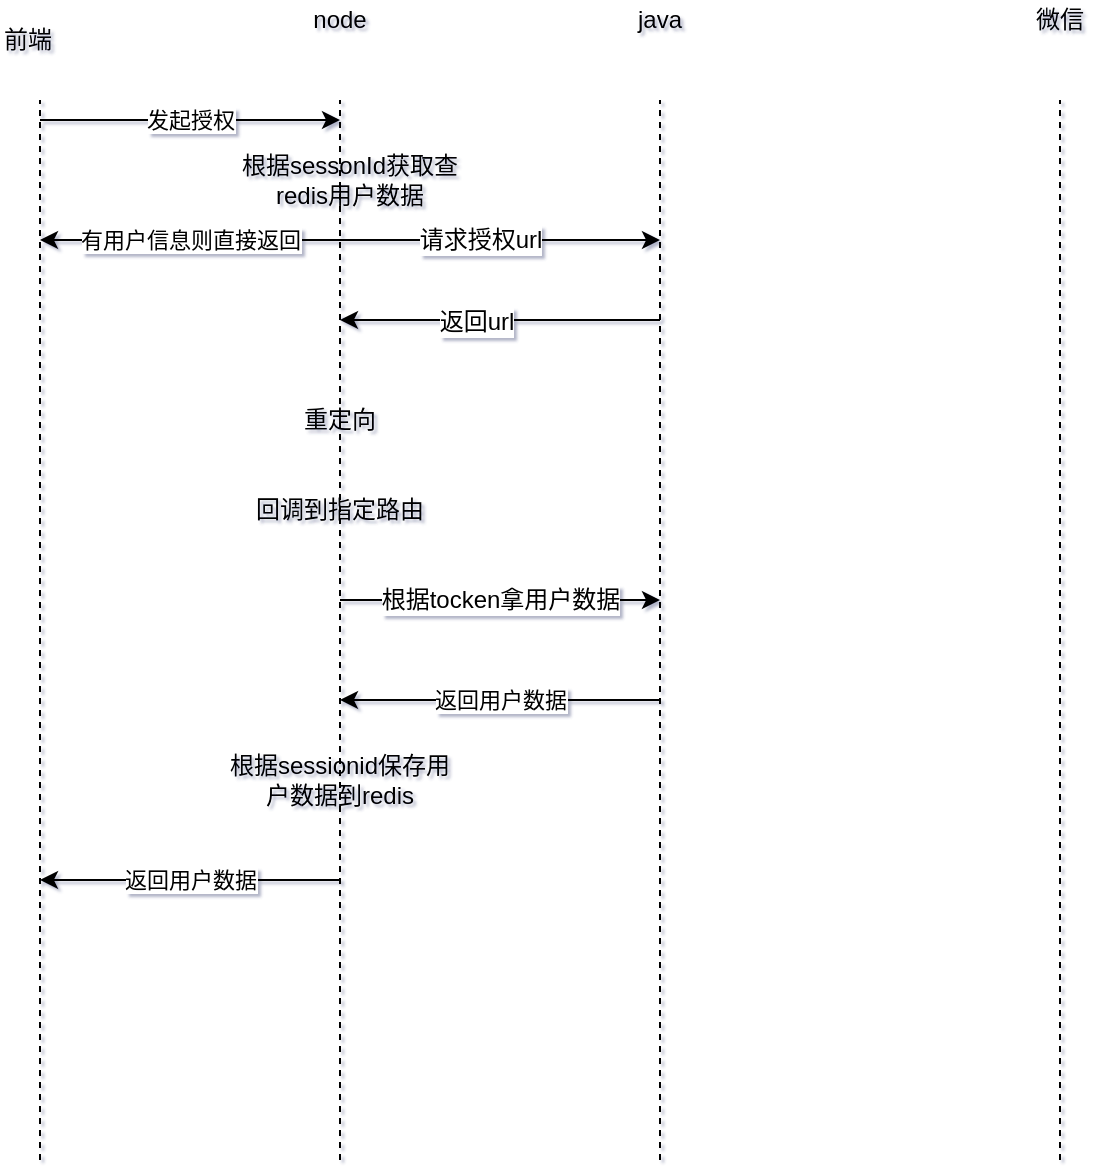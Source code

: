 <mxfile version="11.2.5" type="github" pages="1"><diagram id="wIfdWloKgq8y6SC2aOEx" name="第 1 页"><mxGraphModel dx="971" dy="612" grid="1" gridSize="10" guides="1" tooltips="1" connect="1" arrows="1" fold="1" page="1" pageScale="1" pageWidth="827" pageHeight="1169" background="#ffffff" math="0" shadow="1"><root><mxCell id="0"/><mxCell id="1" parent="0"/><mxCell id="MqMEeQIGeXdiOwEbMDZg-1" value="" style="endArrow=none;dashed=1;html=1;" edge="1" parent="1"><mxGeometry width="50" height="50" relative="1" as="geometry"><mxPoint x="170" y="610" as="sourcePoint"/><mxPoint x="170" y="80" as="targetPoint"/></mxGeometry></mxCell><mxCell id="MqMEeQIGeXdiOwEbMDZg-2" value="" style="endArrow=none;dashed=1;html=1;" edge="1" parent="1"><mxGeometry width="50" height="50" relative="1" as="geometry"><mxPoint x="320" y="610" as="sourcePoint"/><mxPoint x="320" y="80" as="targetPoint"/></mxGeometry></mxCell><mxCell id="MqMEeQIGeXdiOwEbMDZg-3" value="" style="endArrow=none;dashed=1;html=1;" edge="1" parent="1"><mxGeometry width="50" height="50" relative="1" as="geometry"><mxPoint x="480" y="610" as="sourcePoint"/><mxPoint x="480" y="80" as="targetPoint"/></mxGeometry></mxCell><mxCell id="MqMEeQIGeXdiOwEbMDZg-4" value="" style="endArrow=none;dashed=1;html=1;" edge="1" parent="1"><mxGeometry width="50" height="50" relative="1" as="geometry"><mxPoint x="680" y="610" as="sourcePoint"/><mxPoint x="680" y="80" as="targetPoint"/></mxGeometry></mxCell><mxCell id="MqMEeQIGeXdiOwEbMDZg-5" value="前端" style="text;html=1;resizable=0;points=[];autosize=1;align=left;verticalAlign=top;spacingTop=-4;" vertex="1" parent="1"><mxGeometry x="150" y="40" width="40" height="20" as="geometry"/></mxCell><mxCell id="MqMEeQIGeXdiOwEbMDZg-6" value="java" style="text;html=1;strokeColor=none;fillColor=none;align=center;verticalAlign=middle;whiteSpace=wrap;rounded=0;" vertex="1" parent="1"><mxGeometry x="460" y="30" width="40" height="20" as="geometry"/></mxCell><mxCell id="MqMEeQIGeXdiOwEbMDZg-7" value="node" style="text;html=1;strokeColor=none;fillColor=none;align=center;verticalAlign=middle;whiteSpace=wrap;rounded=0;" vertex="1" parent="1"><mxGeometry x="300" y="30" width="40" height="20" as="geometry"/></mxCell><mxCell id="MqMEeQIGeXdiOwEbMDZg-9" value="微信" style="text;html=1;strokeColor=none;fillColor=none;align=center;verticalAlign=middle;whiteSpace=wrap;rounded=0;" vertex="1" parent="1"><mxGeometry x="660" y="30" width="40" height="20" as="geometry"/></mxCell><mxCell id="MqMEeQIGeXdiOwEbMDZg-11" value="发起授权" style="endArrow=classic;html=1;" edge="1" parent="1"><mxGeometry width="50" height="50" relative="1" as="geometry"><mxPoint x="170" y="90" as="sourcePoint"/><mxPoint x="320" y="90" as="targetPoint"/></mxGeometry></mxCell><mxCell id="MqMEeQIGeXdiOwEbMDZg-12" value="有用户信息则直接返回" style="endArrow=classic;html=1;" edge="1" parent="1"><mxGeometry width="50" height="50" relative="1" as="geometry"><mxPoint x="320" y="150" as="sourcePoint"/><mxPoint x="170" y="150" as="targetPoint"/></mxGeometry></mxCell><mxCell id="MqMEeQIGeXdiOwEbMDZg-13" value="" style="endArrow=classic;html=1;" edge="1" parent="1"><mxGeometry width="50" height="50" relative="1" as="geometry"><mxPoint x="320" y="150" as="sourcePoint"/><mxPoint x="480" y="150" as="targetPoint"/></mxGeometry></mxCell><mxCell id="MqMEeQIGeXdiOwEbMDZg-15" value="请求授权url" style="text;html=1;resizable=0;points=[];align=center;verticalAlign=middle;labelBackgroundColor=#ffffff;" vertex="1" connectable="0" parent="MqMEeQIGeXdiOwEbMDZg-13"><mxGeometry x="0.375" relative="1" as="geometry"><mxPoint x="-40" as="offset"/></mxGeometry></mxCell><mxCell id="MqMEeQIGeXdiOwEbMDZg-14" value="根据sessonId获取查redis用户数据" style="text;html=1;strokeColor=none;fillColor=none;align=center;verticalAlign=middle;whiteSpace=wrap;rounded=0;" vertex="1" parent="1"><mxGeometry x="260" y="110" width="130" height="20" as="geometry"/></mxCell><mxCell id="MqMEeQIGeXdiOwEbMDZg-16" value="" style="endArrow=classic;html=1;" edge="1" parent="1"><mxGeometry width="50" height="50" relative="1" as="geometry"><mxPoint x="480" y="190" as="sourcePoint"/><mxPoint x="320" y="190" as="targetPoint"/></mxGeometry></mxCell><mxCell id="MqMEeQIGeXdiOwEbMDZg-17" value="返回url" style="text;html=1;resizable=0;points=[];align=center;verticalAlign=middle;labelBackgroundColor=#ffffff;" vertex="1" connectable="0" parent="MqMEeQIGeXdiOwEbMDZg-16"><mxGeometry x="0.15" y="1" relative="1" as="geometry"><mxPoint as="offset"/></mxGeometry></mxCell><mxCell id="MqMEeQIGeXdiOwEbMDZg-18" value="重定向" style="text;html=1;strokeColor=none;fillColor=none;align=center;verticalAlign=middle;whiteSpace=wrap;rounded=0;" vertex="1" parent="1"><mxGeometry x="300" y="230" width="40" height="20" as="geometry"/></mxCell><mxCell id="MqMEeQIGeXdiOwEbMDZg-21" value="回调到指定路由" style="text;html=1;strokeColor=none;fillColor=none;align=center;verticalAlign=middle;whiteSpace=wrap;rounded=0;" vertex="1" parent="1"><mxGeometry x="260" y="280" width="120" height="10" as="geometry"/></mxCell><mxCell id="MqMEeQIGeXdiOwEbMDZg-25" value="" style="endArrow=classic;html=1;" edge="1" parent="1"><mxGeometry width="50" height="50" relative="1" as="geometry"><mxPoint x="320" y="330" as="sourcePoint"/><mxPoint x="480" y="330" as="targetPoint"/></mxGeometry></mxCell><mxCell id="MqMEeQIGeXdiOwEbMDZg-26" value="根据tocken拿用户数据" style="text;html=1;resizable=0;points=[];align=center;verticalAlign=middle;labelBackgroundColor=#ffffff;" vertex="1" connectable="0" parent="MqMEeQIGeXdiOwEbMDZg-25"><mxGeometry x="-0.175" y="1" relative="1" as="geometry"><mxPoint x="14" y="1" as="offset"/></mxGeometry></mxCell><mxCell id="MqMEeQIGeXdiOwEbMDZg-27" value="返回用户数据" style="endArrow=classic;html=1;" edge="1" parent="1"><mxGeometry width="50" height="50" relative="1" as="geometry"><mxPoint x="480" y="380" as="sourcePoint"/><mxPoint x="320" y="380" as="targetPoint"/></mxGeometry></mxCell><mxCell id="MqMEeQIGeXdiOwEbMDZg-28" value="根据sessionid保存用户数据到redis" style="text;html=1;strokeColor=none;fillColor=none;align=center;verticalAlign=middle;whiteSpace=wrap;rounded=0;" vertex="1" parent="1"><mxGeometry x="260" y="410" width="120" height="20" as="geometry"/></mxCell><mxCell id="MqMEeQIGeXdiOwEbMDZg-29" value="返回用户数据" style="endArrow=classic;html=1;" edge="1" parent="1"><mxGeometry width="50" height="50" relative="1" as="geometry"><mxPoint x="320" y="470" as="sourcePoint"/><mxPoint x="170" y="470" as="targetPoint"/></mxGeometry></mxCell></root></mxGraphModel></diagram></mxfile>